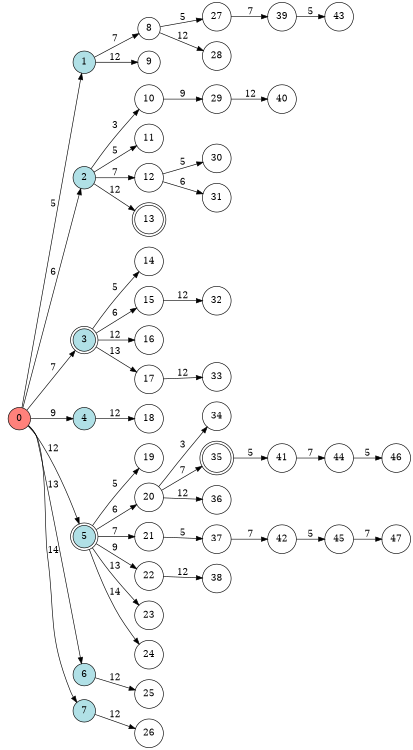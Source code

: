 digraph APTA {
__start0 [label="" shape="none"];

rankdir=LR;
size="8,5";

s0 [style="filled", color="black", fillcolor="#ff817b" shape="circle", label="0"];
s1 [style="filled", color="black", fillcolor="powderblue" shape="circle", label="1"];
s2 [style="filled", color="black", fillcolor="powderblue" shape="circle", label="2"];
s3 [style="rounded,filled", color="black", fillcolor="powderblue" shape="doublecircle", label="3"];
s4 [style="filled", color="black", fillcolor="powderblue" shape="circle", label="4"];
s5 [style="rounded,filled", color="black", fillcolor="powderblue" shape="doublecircle", label="5"];
s6 [style="filled", color="black", fillcolor="powderblue" shape="circle", label="6"];
s7 [style="filled", color="black", fillcolor="powderblue" shape="circle", label="7"];
s8 [style="filled", color="black", fillcolor="white" shape="circle", label="8"];
s9 [style="filled", color="black", fillcolor="white" shape="circle", label="9"];
s10 [style="filled", color="black", fillcolor="white" shape="circle", label="10"];
s11 [style="filled", color="black", fillcolor="white" shape="circle", label="11"];
s12 [style="filled", color="black", fillcolor="white" shape="circle", label="12"];
s13 [style="rounded,filled", color="black", fillcolor="white" shape="doublecircle", label="13"];
s14 [style="filled", color="black", fillcolor="white" shape="circle", label="14"];
s15 [style="filled", color="black", fillcolor="white" shape="circle", label="15"];
s16 [style="filled", color="black", fillcolor="white" shape="circle", label="16"];
s17 [style="filled", color="black", fillcolor="white" shape="circle", label="17"];
s18 [style="filled", color="black", fillcolor="white" shape="circle", label="18"];
s19 [style="filled", color="black", fillcolor="white" shape="circle", label="19"];
s20 [style="filled", color="black", fillcolor="white" shape="circle", label="20"];
s21 [style="filled", color="black", fillcolor="white" shape="circle", label="21"];
s22 [style="filled", color="black", fillcolor="white" shape="circle", label="22"];
s23 [style="filled", color="black", fillcolor="white" shape="circle", label="23"];
s24 [style="filled", color="black", fillcolor="white" shape="circle", label="24"];
s25 [style="filled", color="black", fillcolor="white" shape="circle", label="25"];
s26 [style="filled", color="black", fillcolor="white" shape="circle", label="26"];
s27 [style="filled", color="black", fillcolor="white" shape="circle", label="27"];
s28 [style="filled", color="black", fillcolor="white" shape="circle", label="28"];
s29 [style="filled", color="black", fillcolor="white" shape="circle", label="29"];
s30 [style="filled", color="black", fillcolor="white" shape="circle", label="30"];
s31 [style="filled", color="black", fillcolor="white" shape="circle", label="31"];
s32 [style="filled", color="black", fillcolor="white" shape="circle", label="32"];
s33 [style="filled", color="black", fillcolor="white" shape="circle", label="33"];
s34 [style="filled", color="black", fillcolor="white" shape="circle", label="34"];
s35 [style="rounded,filled", color="black", fillcolor="white" shape="doublecircle", label="35"];
s36 [style="filled", color="black", fillcolor="white" shape="circle", label="36"];
s37 [style="filled", color="black", fillcolor="white" shape="circle", label="37"];
s38 [style="filled", color="black", fillcolor="white" shape="circle", label="38"];
s39 [style="filled", color="black", fillcolor="white" shape="circle", label="39"];
s40 [style="filled", color="black", fillcolor="white" shape="circle", label="40"];
s41 [style="filled", color="black", fillcolor="white" shape="circle", label="41"];
s42 [style="filled", color="black", fillcolor="white" shape="circle", label="42"];
s43 [style="filled", color="black", fillcolor="white" shape="circle", label="43"];
s44 [style="filled", color="black", fillcolor="white" shape="circle", label="44"];
s45 [style="filled", color="black", fillcolor="white" shape="circle", label="45"];
s46 [style="filled", color="black", fillcolor="white" shape="circle", label="46"];
s47 [style="filled", color="black", fillcolor="white" shape="circle", label="47"];
s0 -> s1 [label="5"];
s0 -> s2 [label="6"];
s0 -> s3 [label="7"];
s0 -> s4 [label="9"];
s0 -> s5 [label="12"];
s0 -> s6 [label="13"];
s0 -> s7 [label="14"];
s1 -> s8 [label="7"];
s1 -> s9 [label="12"];
s2 -> s10 [label="3"];
s2 -> s11 [label="5"];
s2 -> s12 [label="7"];
s2 -> s13 [label="12"];
s3 -> s14 [label="5"];
s3 -> s15 [label="6"];
s3 -> s16 [label="12"];
s3 -> s17 [label="13"];
s4 -> s18 [label="12"];
s5 -> s19 [label="5"];
s5 -> s20 [label="6"];
s5 -> s21 [label="7"];
s5 -> s22 [label="9"];
s5 -> s23 [label="13"];
s5 -> s24 [label="14"];
s6 -> s25 [label="12"];
s7 -> s26 [label="12"];
s8 -> s27 [label="5"];
s8 -> s28 [label="12"];
s10 -> s29 [label="9"];
s12 -> s30 [label="5"];
s12 -> s31 [label="6"];
s15 -> s32 [label="12"];
s17 -> s33 [label="12"];
s20 -> s34 [label="3"];
s20 -> s35 [label="7"];
s20 -> s36 [label="12"];
s21 -> s37 [label="5"];
s22 -> s38 [label="12"];
s27 -> s39 [label="7"];
s29 -> s40 [label="12"];
s35 -> s41 [label="5"];
s37 -> s42 [label="7"];
s39 -> s43 [label="5"];
s41 -> s44 [label="7"];
s42 -> s45 [label="5"];
s44 -> s46 [label="5"];
s45 -> s47 [label="7"];

}